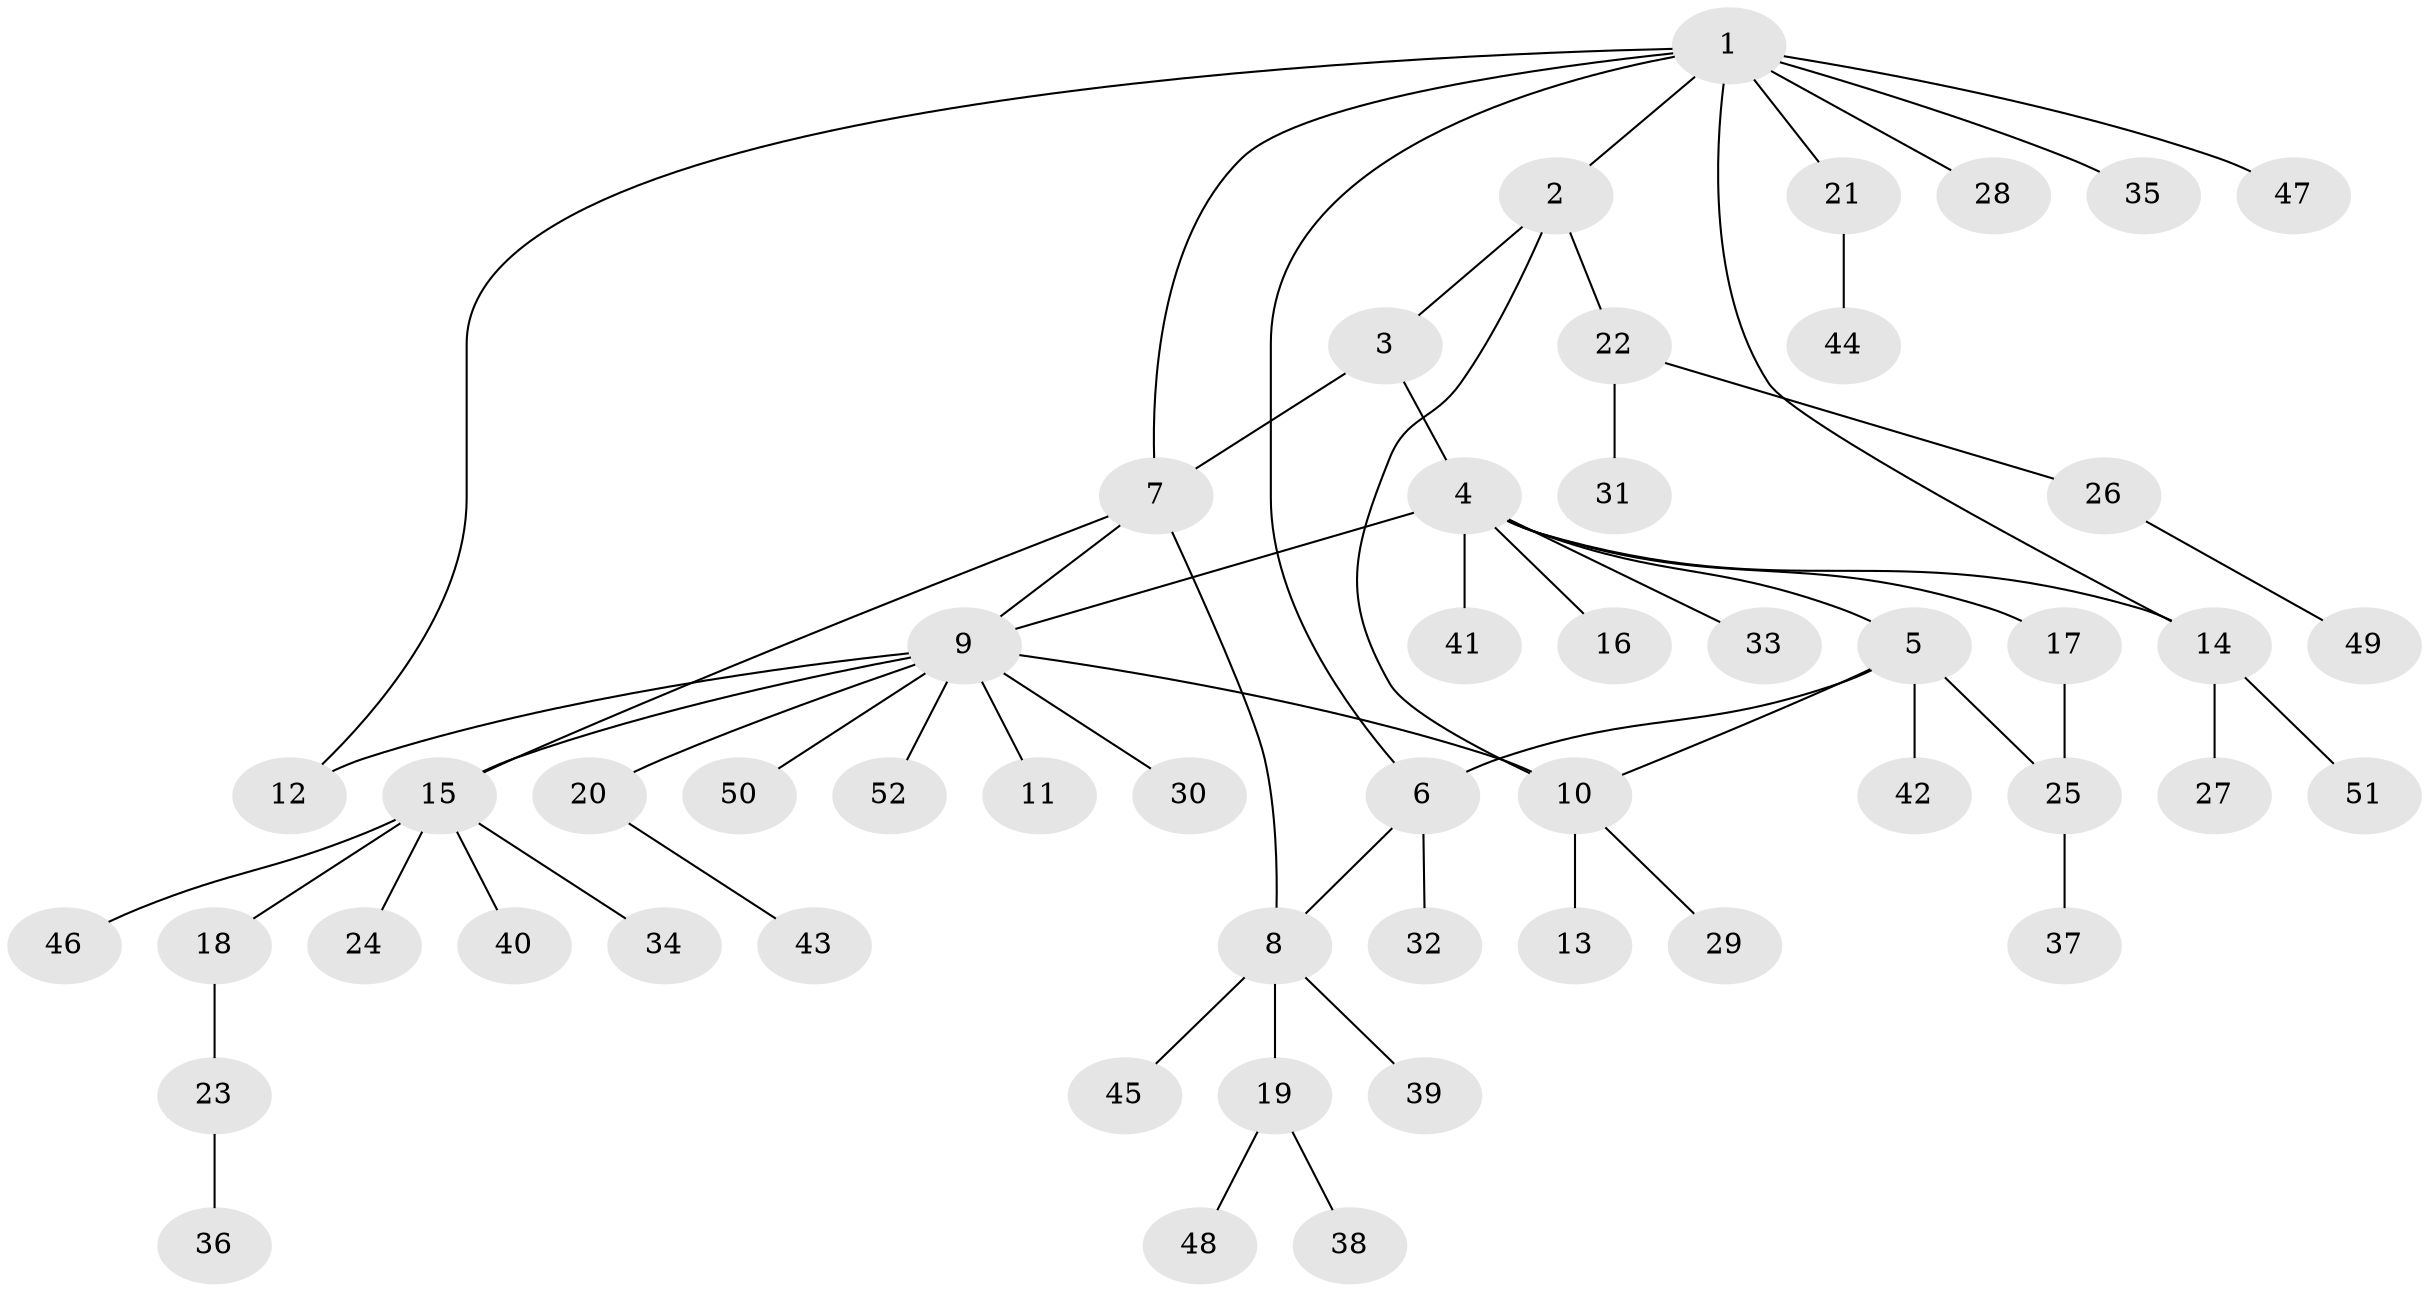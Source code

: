 // coarse degree distribution, {1: 0.8709677419354839, 10: 0.03225806451612903, 6: 0.03225806451612903, 2: 0.03225806451612903, 15: 0.03225806451612903}
// Generated by graph-tools (version 1.1) at 2025/59/03/04/25 21:59:10]
// undirected, 52 vertices, 61 edges
graph export_dot {
graph [start="1"]
  node [color=gray90,style=filled];
  1;
  2;
  3;
  4;
  5;
  6;
  7;
  8;
  9;
  10;
  11;
  12;
  13;
  14;
  15;
  16;
  17;
  18;
  19;
  20;
  21;
  22;
  23;
  24;
  25;
  26;
  27;
  28;
  29;
  30;
  31;
  32;
  33;
  34;
  35;
  36;
  37;
  38;
  39;
  40;
  41;
  42;
  43;
  44;
  45;
  46;
  47;
  48;
  49;
  50;
  51;
  52;
  1 -- 2;
  1 -- 6;
  1 -- 7;
  1 -- 12;
  1 -- 14;
  1 -- 21;
  1 -- 28;
  1 -- 35;
  1 -- 47;
  2 -- 3;
  2 -- 10;
  2 -- 22;
  3 -- 4;
  3 -- 7;
  4 -- 5;
  4 -- 9;
  4 -- 14;
  4 -- 16;
  4 -- 17;
  4 -- 33;
  4 -- 41;
  5 -- 6;
  5 -- 10;
  5 -- 25;
  5 -- 42;
  6 -- 8;
  6 -- 32;
  7 -- 8;
  7 -- 9;
  7 -- 15;
  8 -- 19;
  8 -- 39;
  8 -- 45;
  9 -- 10;
  9 -- 11;
  9 -- 12;
  9 -- 15;
  9 -- 20;
  9 -- 30;
  9 -- 50;
  9 -- 52;
  10 -- 13;
  10 -- 29;
  14 -- 27;
  14 -- 51;
  15 -- 18;
  15 -- 24;
  15 -- 34;
  15 -- 40;
  15 -- 46;
  17 -- 25;
  18 -- 23;
  19 -- 38;
  19 -- 48;
  20 -- 43;
  21 -- 44;
  22 -- 26;
  22 -- 31;
  23 -- 36;
  25 -- 37;
  26 -- 49;
}
